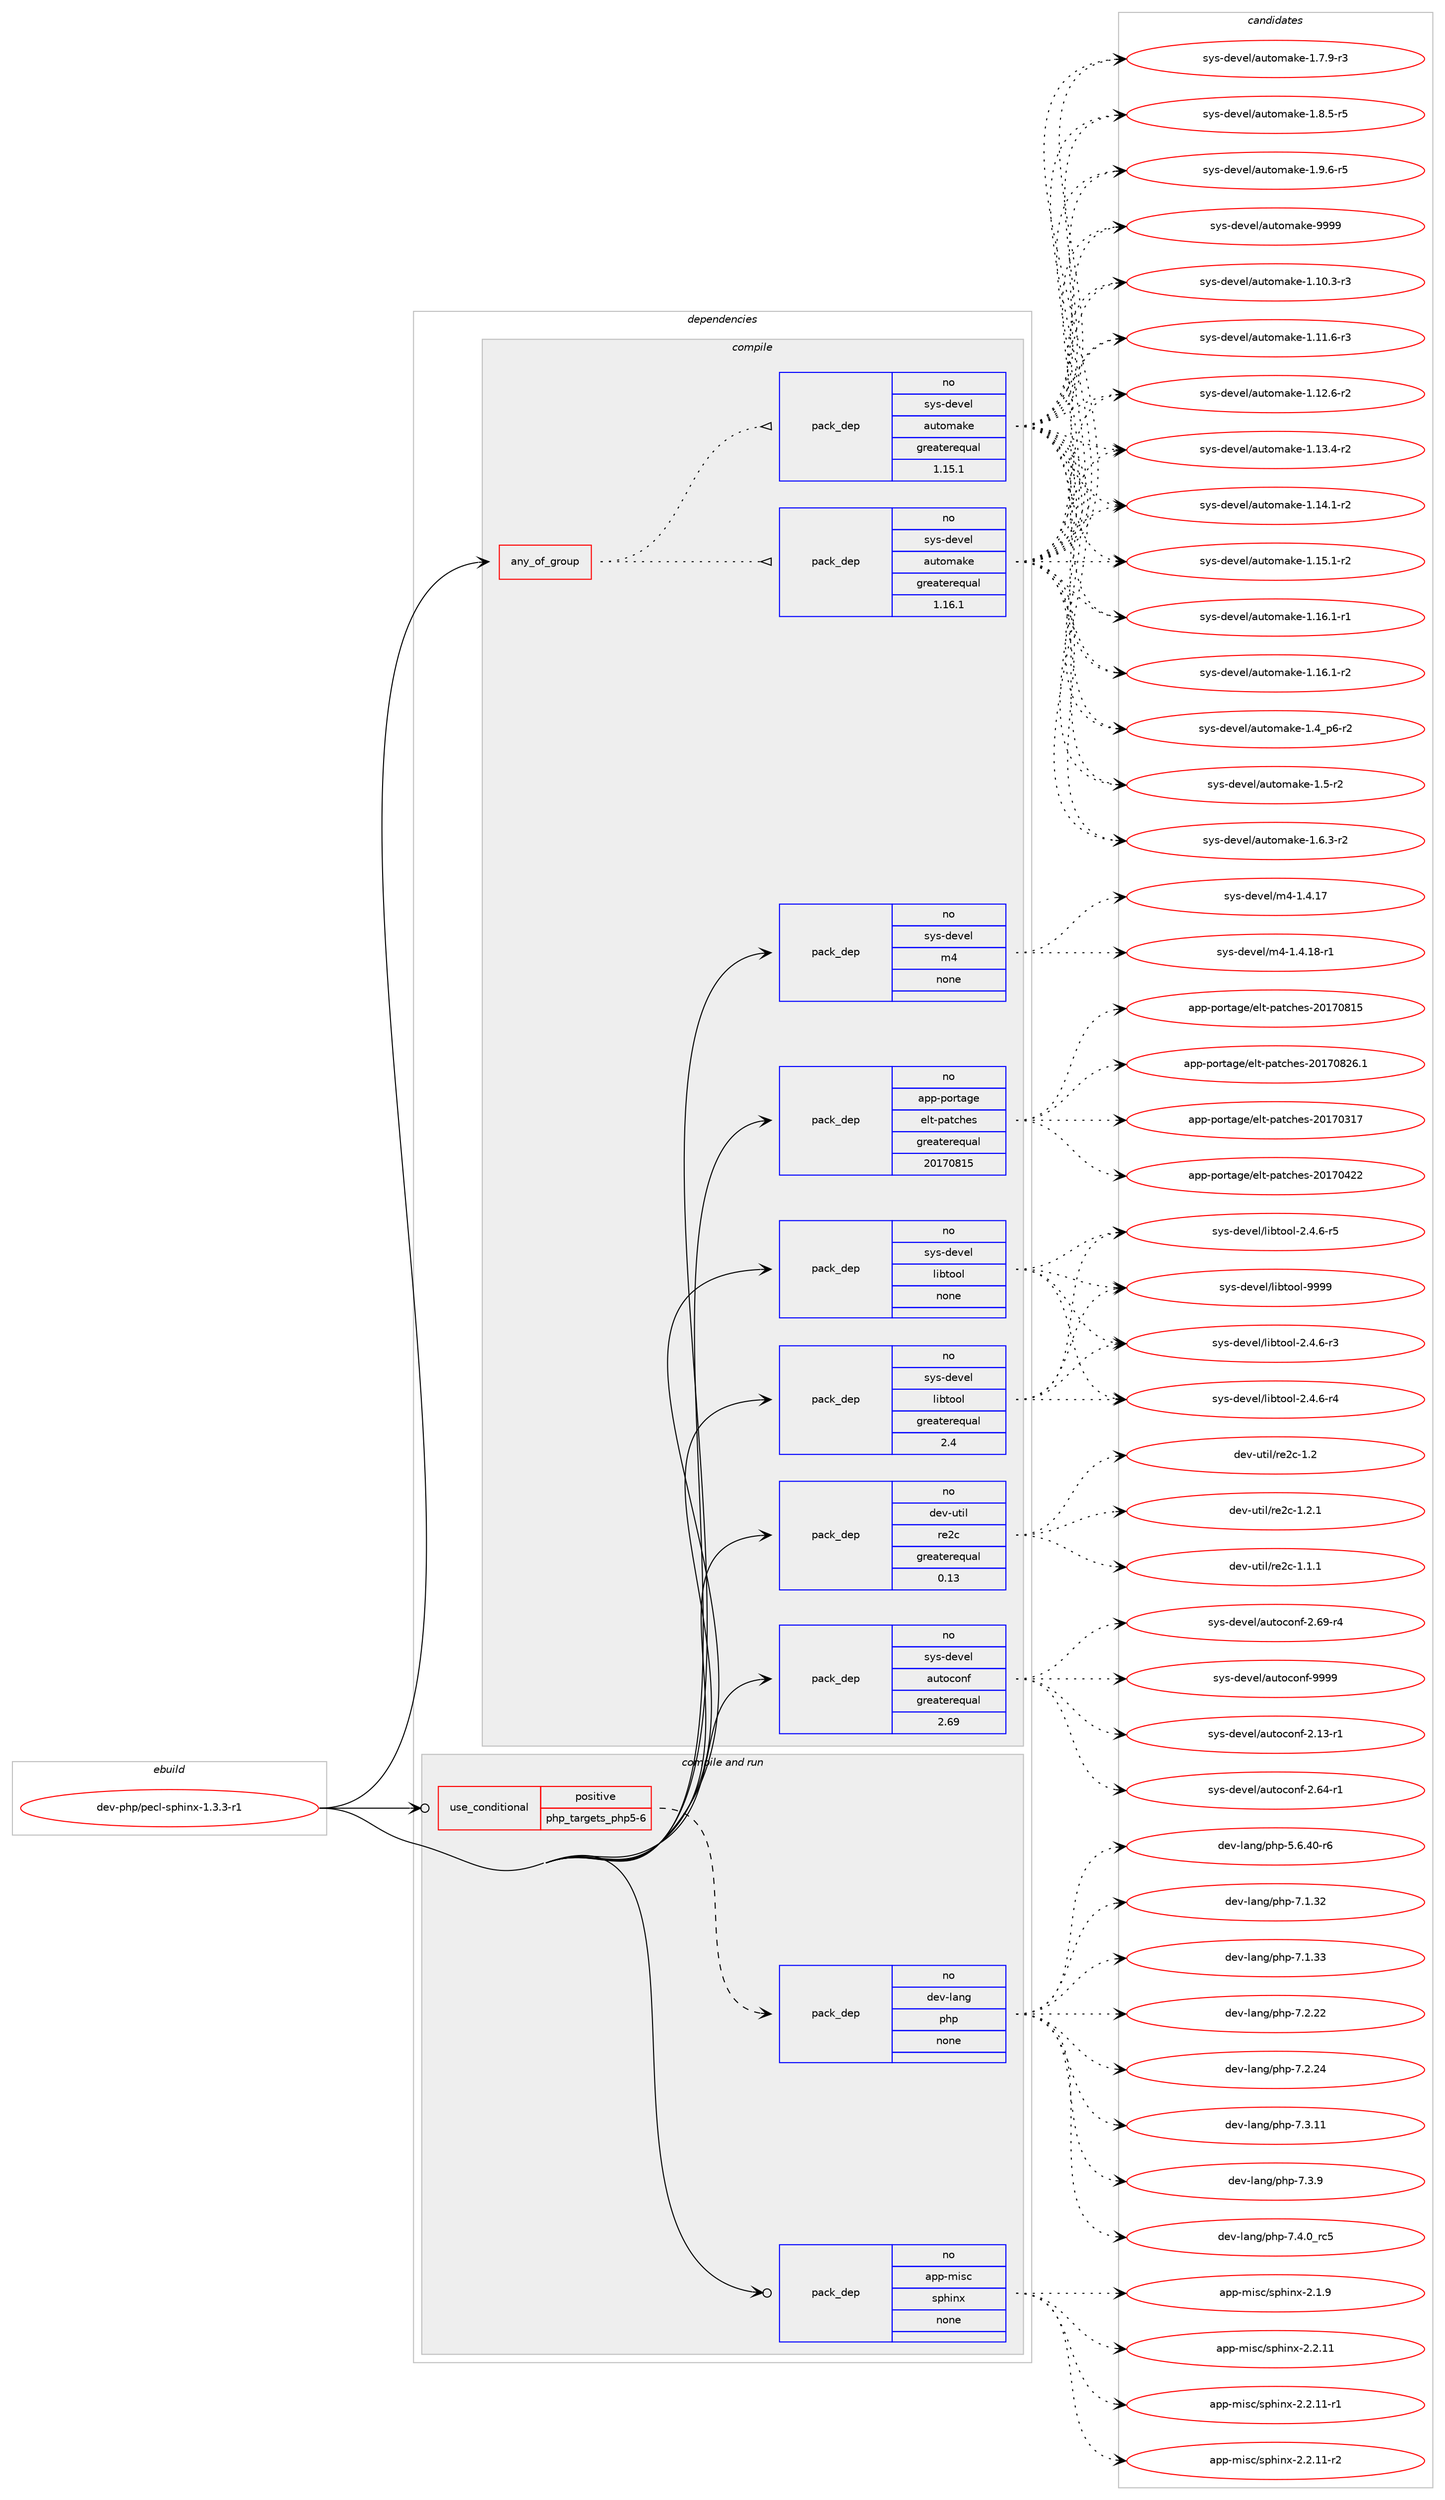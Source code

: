 digraph prolog {

# *************
# Graph options
# *************

newrank=true;
concentrate=true;
compound=true;
graph [rankdir=LR,fontname=Helvetica,fontsize=10,ranksep=1.5];#, ranksep=2.5, nodesep=0.2];
edge  [arrowhead=vee];
node  [fontname=Helvetica,fontsize=10];

# **********
# The ebuild
# **********

subgraph cluster_leftcol {
color=gray;
rank=same;
label=<<i>ebuild</i>>;
id [label="dev-php/pecl-sphinx-1.3.3-r1", color=red, width=4, href="../dev-php/pecl-sphinx-1.3.3-r1.svg"];
}

# ****************
# The dependencies
# ****************

subgraph cluster_midcol {
color=gray;
label=<<i>dependencies</i>>;
subgraph cluster_compile {
fillcolor="#eeeeee";
style=filled;
label=<<i>compile</i>>;
subgraph any11372 {
dependency591100 [label=<<TABLE BORDER="0" CELLBORDER="1" CELLSPACING="0" CELLPADDING="4"><TR><TD CELLPADDING="10">any_of_group</TD></TR></TABLE>>, shape=none, color=red];subgraph pack444138 {
dependency591101 [label=<<TABLE BORDER="0" CELLBORDER="1" CELLSPACING="0" CELLPADDING="4" WIDTH="220"><TR><TD ROWSPAN="6" CELLPADDING="30">pack_dep</TD></TR><TR><TD WIDTH="110">no</TD></TR><TR><TD>sys-devel</TD></TR><TR><TD>automake</TD></TR><TR><TD>greaterequal</TD></TR><TR><TD>1.16.1</TD></TR></TABLE>>, shape=none, color=blue];
}
dependency591100:e -> dependency591101:w [weight=20,style="dotted",arrowhead="oinv"];
subgraph pack444139 {
dependency591102 [label=<<TABLE BORDER="0" CELLBORDER="1" CELLSPACING="0" CELLPADDING="4" WIDTH="220"><TR><TD ROWSPAN="6" CELLPADDING="30">pack_dep</TD></TR><TR><TD WIDTH="110">no</TD></TR><TR><TD>sys-devel</TD></TR><TR><TD>automake</TD></TR><TR><TD>greaterequal</TD></TR><TR><TD>1.15.1</TD></TR></TABLE>>, shape=none, color=blue];
}
dependency591100:e -> dependency591102:w [weight=20,style="dotted",arrowhead="oinv"];
}
id:e -> dependency591100:w [weight=20,style="solid",arrowhead="vee"];
subgraph pack444140 {
dependency591103 [label=<<TABLE BORDER="0" CELLBORDER="1" CELLSPACING="0" CELLPADDING="4" WIDTH="220"><TR><TD ROWSPAN="6" CELLPADDING="30">pack_dep</TD></TR><TR><TD WIDTH="110">no</TD></TR><TR><TD>app-portage</TD></TR><TR><TD>elt-patches</TD></TR><TR><TD>greaterequal</TD></TR><TR><TD>20170815</TD></TR></TABLE>>, shape=none, color=blue];
}
id:e -> dependency591103:w [weight=20,style="solid",arrowhead="vee"];
subgraph pack444141 {
dependency591104 [label=<<TABLE BORDER="0" CELLBORDER="1" CELLSPACING="0" CELLPADDING="4" WIDTH="220"><TR><TD ROWSPAN="6" CELLPADDING="30">pack_dep</TD></TR><TR><TD WIDTH="110">no</TD></TR><TR><TD>dev-util</TD></TR><TR><TD>re2c</TD></TR><TR><TD>greaterequal</TD></TR><TR><TD>0.13</TD></TR></TABLE>>, shape=none, color=blue];
}
id:e -> dependency591104:w [weight=20,style="solid",arrowhead="vee"];
subgraph pack444142 {
dependency591105 [label=<<TABLE BORDER="0" CELLBORDER="1" CELLSPACING="0" CELLPADDING="4" WIDTH="220"><TR><TD ROWSPAN="6" CELLPADDING="30">pack_dep</TD></TR><TR><TD WIDTH="110">no</TD></TR><TR><TD>sys-devel</TD></TR><TR><TD>autoconf</TD></TR><TR><TD>greaterequal</TD></TR><TR><TD>2.69</TD></TR></TABLE>>, shape=none, color=blue];
}
id:e -> dependency591105:w [weight=20,style="solid",arrowhead="vee"];
subgraph pack444143 {
dependency591106 [label=<<TABLE BORDER="0" CELLBORDER="1" CELLSPACING="0" CELLPADDING="4" WIDTH="220"><TR><TD ROWSPAN="6" CELLPADDING="30">pack_dep</TD></TR><TR><TD WIDTH="110">no</TD></TR><TR><TD>sys-devel</TD></TR><TR><TD>libtool</TD></TR><TR><TD>greaterequal</TD></TR><TR><TD>2.4</TD></TR></TABLE>>, shape=none, color=blue];
}
id:e -> dependency591106:w [weight=20,style="solid",arrowhead="vee"];
subgraph pack444144 {
dependency591107 [label=<<TABLE BORDER="0" CELLBORDER="1" CELLSPACING="0" CELLPADDING="4" WIDTH="220"><TR><TD ROWSPAN="6" CELLPADDING="30">pack_dep</TD></TR><TR><TD WIDTH="110">no</TD></TR><TR><TD>sys-devel</TD></TR><TR><TD>libtool</TD></TR><TR><TD>none</TD></TR><TR><TD></TD></TR></TABLE>>, shape=none, color=blue];
}
id:e -> dependency591107:w [weight=20,style="solid",arrowhead="vee"];
subgraph pack444145 {
dependency591108 [label=<<TABLE BORDER="0" CELLBORDER="1" CELLSPACING="0" CELLPADDING="4" WIDTH="220"><TR><TD ROWSPAN="6" CELLPADDING="30">pack_dep</TD></TR><TR><TD WIDTH="110">no</TD></TR><TR><TD>sys-devel</TD></TR><TR><TD>m4</TD></TR><TR><TD>none</TD></TR><TR><TD></TD></TR></TABLE>>, shape=none, color=blue];
}
id:e -> dependency591108:w [weight=20,style="solid",arrowhead="vee"];
}
subgraph cluster_compileandrun {
fillcolor="#eeeeee";
style=filled;
label=<<i>compile and run</i>>;
subgraph cond135225 {
dependency591109 [label=<<TABLE BORDER="0" CELLBORDER="1" CELLSPACING="0" CELLPADDING="4"><TR><TD ROWSPAN="3" CELLPADDING="10">use_conditional</TD></TR><TR><TD>positive</TD></TR><TR><TD>php_targets_php5-6</TD></TR></TABLE>>, shape=none, color=red];
subgraph pack444146 {
dependency591110 [label=<<TABLE BORDER="0" CELLBORDER="1" CELLSPACING="0" CELLPADDING="4" WIDTH="220"><TR><TD ROWSPAN="6" CELLPADDING="30">pack_dep</TD></TR><TR><TD WIDTH="110">no</TD></TR><TR><TD>dev-lang</TD></TR><TR><TD>php</TD></TR><TR><TD>none</TD></TR><TR><TD></TD></TR></TABLE>>, shape=none, color=blue];
}
dependency591109:e -> dependency591110:w [weight=20,style="dashed",arrowhead="vee"];
}
id:e -> dependency591109:w [weight=20,style="solid",arrowhead="odotvee"];
subgraph pack444147 {
dependency591111 [label=<<TABLE BORDER="0" CELLBORDER="1" CELLSPACING="0" CELLPADDING="4" WIDTH="220"><TR><TD ROWSPAN="6" CELLPADDING="30">pack_dep</TD></TR><TR><TD WIDTH="110">no</TD></TR><TR><TD>app-misc</TD></TR><TR><TD>sphinx</TD></TR><TR><TD>none</TD></TR><TR><TD></TD></TR></TABLE>>, shape=none, color=blue];
}
id:e -> dependency591111:w [weight=20,style="solid",arrowhead="odotvee"];
}
subgraph cluster_run {
fillcolor="#eeeeee";
style=filled;
label=<<i>run</i>>;
}
}

# **************
# The candidates
# **************

subgraph cluster_choices {
rank=same;
color=gray;
label=<<i>candidates</i>>;

subgraph choice444138 {
color=black;
nodesep=1;
choice11512111545100101118101108479711711611110997107101454946494846514511451 [label="sys-devel/automake-1.10.3-r3", color=red, width=4,href="../sys-devel/automake-1.10.3-r3.svg"];
choice11512111545100101118101108479711711611110997107101454946494946544511451 [label="sys-devel/automake-1.11.6-r3", color=red, width=4,href="../sys-devel/automake-1.11.6-r3.svg"];
choice11512111545100101118101108479711711611110997107101454946495046544511450 [label="sys-devel/automake-1.12.6-r2", color=red, width=4,href="../sys-devel/automake-1.12.6-r2.svg"];
choice11512111545100101118101108479711711611110997107101454946495146524511450 [label="sys-devel/automake-1.13.4-r2", color=red, width=4,href="../sys-devel/automake-1.13.4-r2.svg"];
choice11512111545100101118101108479711711611110997107101454946495246494511450 [label="sys-devel/automake-1.14.1-r2", color=red, width=4,href="../sys-devel/automake-1.14.1-r2.svg"];
choice11512111545100101118101108479711711611110997107101454946495346494511450 [label="sys-devel/automake-1.15.1-r2", color=red, width=4,href="../sys-devel/automake-1.15.1-r2.svg"];
choice11512111545100101118101108479711711611110997107101454946495446494511449 [label="sys-devel/automake-1.16.1-r1", color=red, width=4,href="../sys-devel/automake-1.16.1-r1.svg"];
choice11512111545100101118101108479711711611110997107101454946495446494511450 [label="sys-devel/automake-1.16.1-r2", color=red, width=4,href="../sys-devel/automake-1.16.1-r2.svg"];
choice115121115451001011181011084797117116111109971071014549465295112544511450 [label="sys-devel/automake-1.4_p6-r2", color=red, width=4,href="../sys-devel/automake-1.4_p6-r2.svg"];
choice11512111545100101118101108479711711611110997107101454946534511450 [label="sys-devel/automake-1.5-r2", color=red, width=4,href="../sys-devel/automake-1.5-r2.svg"];
choice115121115451001011181011084797117116111109971071014549465446514511450 [label="sys-devel/automake-1.6.3-r2", color=red, width=4,href="../sys-devel/automake-1.6.3-r2.svg"];
choice115121115451001011181011084797117116111109971071014549465546574511451 [label="sys-devel/automake-1.7.9-r3", color=red, width=4,href="../sys-devel/automake-1.7.9-r3.svg"];
choice115121115451001011181011084797117116111109971071014549465646534511453 [label="sys-devel/automake-1.8.5-r5", color=red, width=4,href="../sys-devel/automake-1.8.5-r5.svg"];
choice115121115451001011181011084797117116111109971071014549465746544511453 [label="sys-devel/automake-1.9.6-r5", color=red, width=4,href="../sys-devel/automake-1.9.6-r5.svg"];
choice115121115451001011181011084797117116111109971071014557575757 [label="sys-devel/automake-9999", color=red, width=4,href="../sys-devel/automake-9999.svg"];
dependency591101:e -> choice11512111545100101118101108479711711611110997107101454946494846514511451:w [style=dotted,weight="100"];
dependency591101:e -> choice11512111545100101118101108479711711611110997107101454946494946544511451:w [style=dotted,weight="100"];
dependency591101:e -> choice11512111545100101118101108479711711611110997107101454946495046544511450:w [style=dotted,weight="100"];
dependency591101:e -> choice11512111545100101118101108479711711611110997107101454946495146524511450:w [style=dotted,weight="100"];
dependency591101:e -> choice11512111545100101118101108479711711611110997107101454946495246494511450:w [style=dotted,weight="100"];
dependency591101:e -> choice11512111545100101118101108479711711611110997107101454946495346494511450:w [style=dotted,weight="100"];
dependency591101:e -> choice11512111545100101118101108479711711611110997107101454946495446494511449:w [style=dotted,weight="100"];
dependency591101:e -> choice11512111545100101118101108479711711611110997107101454946495446494511450:w [style=dotted,weight="100"];
dependency591101:e -> choice115121115451001011181011084797117116111109971071014549465295112544511450:w [style=dotted,weight="100"];
dependency591101:e -> choice11512111545100101118101108479711711611110997107101454946534511450:w [style=dotted,weight="100"];
dependency591101:e -> choice115121115451001011181011084797117116111109971071014549465446514511450:w [style=dotted,weight="100"];
dependency591101:e -> choice115121115451001011181011084797117116111109971071014549465546574511451:w [style=dotted,weight="100"];
dependency591101:e -> choice115121115451001011181011084797117116111109971071014549465646534511453:w [style=dotted,weight="100"];
dependency591101:e -> choice115121115451001011181011084797117116111109971071014549465746544511453:w [style=dotted,weight="100"];
dependency591101:e -> choice115121115451001011181011084797117116111109971071014557575757:w [style=dotted,weight="100"];
}
subgraph choice444139 {
color=black;
nodesep=1;
choice11512111545100101118101108479711711611110997107101454946494846514511451 [label="sys-devel/automake-1.10.3-r3", color=red, width=4,href="../sys-devel/automake-1.10.3-r3.svg"];
choice11512111545100101118101108479711711611110997107101454946494946544511451 [label="sys-devel/automake-1.11.6-r3", color=red, width=4,href="../sys-devel/automake-1.11.6-r3.svg"];
choice11512111545100101118101108479711711611110997107101454946495046544511450 [label="sys-devel/automake-1.12.6-r2", color=red, width=4,href="../sys-devel/automake-1.12.6-r2.svg"];
choice11512111545100101118101108479711711611110997107101454946495146524511450 [label="sys-devel/automake-1.13.4-r2", color=red, width=4,href="../sys-devel/automake-1.13.4-r2.svg"];
choice11512111545100101118101108479711711611110997107101454946495246494511450 [label="sys-devel/automake-1.14.1-r2", color=red, width=4,href="../sys-devel/automake-1.14.1-r2.svg"];
choice11512111545100101118101108479711711611110997107101454946495346494511450 [label="sys-devel/automake-1.15.1-r2", color=red, width=4,href="../sys-devel/automake-1.15.1-r2.svg"];
choice11512111545100101118101108479711711611110997107101454946495446494511449 [label="sys-devel/automake-1.16.1-r1", color=red, width=4,href="../sys-devel/automake-1.16.1-r1.svg"];
choice11512111545100101118101108479711711611110997107101454946495446494511450 [label="sys-devel/automake-1.16.1-r2", color=red, width=4,href="../sys-devel/automake-1.16.1-r2.svg"];
choice115121115451001011181011084797117116111109971071014549465295112544511450 [label="sys-devel/automake-1.4_p6-r2", color=red, width=4,href="../sys-devel/automake-1.4_p6-r2.svg"];
choice11512111545100101118101108479711711611110997107101454946534511450 [label="sys-devel/automake-1.5-r2", color=red, width=4,href="../sys-devel/automake-1.5-r2.svg"];
choice115121115451001011181011084797117116111109971071014549465446514511450 [label="sys-devel/automake-1.6.3-r2", color=red, width=4,href="../sys-devel/automake-1.6.3-r2.svg"];
choice115121115451001011181011084797117116111109971071014549465546574511451 [label="sys-devel/automake-1.7.9-r3", color=red, width=4,href="../sys-devel/automake-1.7.9-r3.svg"];
choice115121115451001011181011084797117116111109971071014549465646534511453 [label="sys-devel/automake-1.8.5-r5", color=red, width=4,href="../sys-devel/automake-1.8.5-r5.svg"];
choice115121115451001011181011084797117116111109971071014549465746544511453 [label="sys-devel/automake-1.9.6-r5", color=red, width=4,href="../sys-devel/automake-1.9.6-r5.svg"];
choice115121115451001011181011084797117116111109971071014557575757 [label="sys-devel/automake-9999", color=red, width=4,href="../sys-devel/automake-9999.svg"];
dependency591102:e -> choice11512111545100101118101108479711711611110997107101454946494846514511451:w [style=dotted,weight="100"];
dependency591102:e -> choice11512111545100101118101108479711711611110997107101454946494946544511451:w [style=dotted,weight="100"];
dependency591102:e -> choice11512111545100101118101108479711711611110997107101454946495046544511450:w [style=dotted,weight="100"];
dependency591102:e -> choice11512111545100101118101108479711711611110997107101454946495146524511450:w [style=dotted,weight="100"];
dependency591102:e -> choice11512111545100101118101108479711711611110997107101454946495246494511450:w [style=dotted,weight="100"];
dependency591102:e -> choice11512111545100101118101108479711711611110997107101454946495346494511450:w [style=dotted,weight="100"];
dependency591102:e -> choice11512111545100101118101108479711711611110997107101454946495446494511449:w [style=dotted,weight="100"];
dependency591102:e -> choice11512111545100101118101108479711711611110997107101454946495446494511450:w [style=dotted,weight="100"];
dependency591102:e -> choice115121115451001011181011084797117116111109971071014549465295112544511450:w [style=dotted,weight="100"];
dependency591102:e -> choice11512111545100101118101108479711711611110997107101454946534511450:w [style=dotted,weight="100"];
dependency591102:e -> choice115121115451001011181011084797117116111109971071014549465446514511450:w [style=dotted,weight="100"];
dependency591102:e -> choice115121115451001011181011084797117116111109971071014549465546574511451:w [style=dotted,weight="100"];
dependency591102:e -> choice115121115451001011181011084797117116111109971071014549465646534511453:w [style=dotted,weight="100"];
dependency591102:e -> choice115121115451001011181011084797117116111109971071014549465746544511453:w [style=dotted,weight="100"];
dependency591102:e -> choice115121115451001011181011084797117116111109971071014557575757:w [style=dotted,weight="100"];
}
subgraph choice444140 {
color=black;
nodesep=1;
choice97112112451121111141169710310147101108116451129711699104101115455048495548514955 [label="app-portage/elt-patches-20170317", color=red, width=4,href="../app-portage/elt-patches-20170317.svg"];
choice97112112451121111141169710310147101108116451129711699104101115455048495548525050 [label="app-portage/elt-patches-20170422", color=red, width=4,href="../app-portage/elt-patches-20170422.svg"];
choice97112112451121111141169710310147101108116451129711699104101115455048495548564953 [label="app-portage/elt-patches-20170815", color=red, width=4,href="../app-portage/elt-patches-20170815.svg"];
choice971121124511211111411697103101471011081164511297116991041011154550484955485650544649 [label="app-portage/elt-patches-20170826.1", color=red, width=4,href="../app-portage/elt-patches-20170826.1.svg"];
dependency591103:e -> choice97112112451121111141169710310147101108116451129711699104101115455048495548514955:w [style=dotted,weight="100"];
dependency591103:e -> choice97112112451121111141169710310147101108116451129711699104101115455048495548525050:w [style=dotted,weight="100"];
dependency591103:e -> choice97112112451121111141169710310147101108116451129711699104101115455048495548564953:w [style=dotted,weight="100"];
dependency591103:e -> choice971121124511211111411697103101471011081164511297116991041011154550484955485650544649:w [style=dotted,weight="100"];
}
subgraph choice444141 {
color=black;
nodesep=1;
choice10010111845117116105108471141015099454946494649 [label="dev-util/re2c-1.1.1", color=red, width=4,href="../dev-util/re2c-1.1.1.svg"];
choice1001011184511711610510847114101509945494650 [label="dev-util/re2c-1.2", color=red, width=4,href="../dev-util/re2c-1.2.svg"];
choice10010111845117116105108471141015099454946504649 [label="dev-util/re2c-1.2.1", color=red, width=4,href="../dev-util/re2c-1.2.1.svg"];
dependency591104:e -> choice10010111845117116105108471141015099454946494649:w [style=dotted,weight="100"];
dependency591104:e -> choice1001011184511711610510847114101509945494650:w [style=dotted,weight="100"];
dependency591104:e -> choice10010111845117116105108471141015099454946504649:w [style=dotted,weight="100"];
}
subgraph choice444142 {
color=black;
nodesep=1;
choice1151211154510010111810110847971171161119911111010245504649514511449 [label="sys-devel/autoconf-2.13-r1", color=red, width=4,href="../sys-devel/autoconf-2.13-r1.svg"];
choice1151211154510010111810110847971171161119911111010245504654524511449 [label="sys-devel/autoconf-2.64-r1", color=red, width=4,href="../sys-devel/autoconf-2.64-r1.svg"];
choice1151211154510010111810110847971171161119911111010245504654574511452 [label="sys-devel/autoconf-2.69-r4", color=red, width=4,href="../sys-devel/autoconf-2.69-r4.svg"];
choice115121115451001011181011084797117116111991111101024557575757 [label="sys-devel/autoconf-9999", color=red, width=4,href="../sys-devel/autoconf-9999.svg"];
dependency591105:e -> choice1151211154510010111810110847971171161119911111010245504649514511449:w [style=dotted,weight="100"];
dependency591105:e -> choice1151211154510010111810110847971171161119911111010245504654524511449:w [style=dotted,weight="100"];
dependency591105:e -> choice1151211154510010111810110847971171161119911111010245504654574511452:w [style=dotted,weight="100"];
dependency591105:e -> choice115121115451001011181011084797117116111991111101024557575757:w [style=dotted,weight="100"];
}
subgraph choice444143 {
color=black;
nodesep=1;
choice1151211154510010111810110847108105981161111111084550465246544511451 [label="sys-devel/libtool-2.4.6-r3", color=red, width=4,href="../sys-devel/libtool-2.4.6-r3.svg"];
choice1151211154510010111810110847108105981161111111084550465246544511452 [label="sys-devel/libtool-2.4.6-r4", color=red, width=4,href="../sys-devel/libtool-2.4.6-r4.svg"];
choice1151211154510010111810110847108105981161111111084550465246544511453 [label="sys-devel/libtool-2.4.6-r5", color=red, width=4,href="../sys-devel/libtool-2.4.6-r5.svg"];
choice1151211154510010111810110847108105981161111111084557575757 [label="sys-devel/libtool-9999", color=red, width=4,href="../sys-devel/libtool-9999.svg"];
dependency591106:e -> choice1151211154510010111810110847108105981161111111084550465246544511451:w [style=dotted,weight="100"];
dependency591106:e -> choice1151211154510010111810110847108105981161111111084550465246544511452:w [style=dotted,weight="100"];
dependency591106:e -> choice1151211154510010111810110847108105981161111111084550465246544511453:w [style=dotted,weight="100"];
dependency591106:e -> choice1151211154510010111810110847108105981161111111084557575757:w [style=dotted,weight="100"];
}
subgraph choice444144 {
color=black;
nodesep=1;
choice1151211154510010111810110847108105981161111111084550465246544511451 [label="sys-devel/libtool-2.4.6-r3", color=red, width=4,href="../sys-devel/libtool-2.4.6-r3.svg"];
choice1151211154510010111810110847108105981161111111084550465246544511452 [label="sys-devel/libtool-2.4.6-r4", color=red, width=4,href="../sys-devel/libtool-2.4.6-r4.svg"];
choice1151211154510010111810110847108105981161111111084550465246544511453 [label="sys-devel/libtool-2.4.6-r5", color=red, width=4,href="../sys-devel/libtool-2.4.6-r5.svg"];
choice1151211154510010111810110847108105981161111111084557575757 [label="sys-devel/libtool-9999", color=red, width=4,href="../sys-devel/libtool-9999.svg"];
dependency591107:e -> choice1151211154510010111810110847108105981161111111084550465246544511451:w [style=dotted,weight="100"];
dependency591107:e -> choice1151211154510010111810110847108105981161111111084550465246544511452:w [style=dotted,weight="100"];
dependency591107:e -> choice1151211154510010111810110847108105981161111111084550465246544511453:w [style=dotted,weight="100"];
dependency591107:e -> choice1151211154510010111810110847108105981161111111084557575757:w [style=dotted,weight="100"];
}
subgraph choice444145 {
color=black;
nodesep=1;
choice11512111545100101118101108471095245494652464955 [label="sys-devel/m4-1.4.17", color=red, width=4,href="../sys-devel/m4-1.4.17.svg"];
choice115121115451001011181011084710952454946524649564511449 [label="sys-devel/m4-1.4.18-r1", color=red, width=4,href="../sys-devel/m4-1.4.18-r1.svg"];
dependency591108:e -> choice11512111545100101118101108471095245494652464955:w [style=dotted,weight="100"];
dependency591108:e -> choice115121115451001011181011084710952454946524649564511449:w [style=dotted,weight="100"];
}
subgraph choice444146 {
color=black;
nodesep=1;
choice100101118451089711010347112104112455346544652484511454 [label="dev-lang/php-5.6.40-r6", color=red, width=4,href="../dev-lang/php-5.6.40-r6.svg"];
choice10010111845108971101034711210411245554649465150 [label="dev-lang/php-7.1.32", color=red, width=4,href="../dev-lang/php-7.1.32.svg"];
choice10010111845108971101034711210411245554649465151 [label="dev-lang/php-7.1.33", color=red, width=4,href="../dev-lang/php-7.1.33.svg"];
choice10010111845108971101034711210411245554650465050 [label="dev-lang/php-7.2.22", color=red, width=4,href="../dev-lang/php-7.2.22.svg"];
choice10010111845108971101034711210411245554650465052 [label="dev-lang/php-7.2.24", color=red, width=4,href="../dev-lang/php-7.2.24.svg"];
choice10010111845108971101034711210411245554651464949 [label="dev-lang/php-7.3.11", color=red, width=4,href="../dev-lang/php-7.3.11.svg"];
choice100101118451089711010347112104112455546514657 [label="dev-lang/php-7.3.9", color=red, width=4,href="../dev-lang/php-7.3.9.svg"];
choice100101118451089711010347112104112455546524648951149953 [label="dev-lang/php-7.4.0_rc5", color=red, width=4,href="../dev-lang/php-7.4.0_rc5.svg"];
dependency591110:e -> choice100101118451089711010347112104112455346544652484511454:w [style=dotted,weight="100"];
dependency591110:e -> choice10010111845108971101034711210411245554649465150:w [style=dotted,weight="100"];
dependency591110:e -> choice10010111845108971101034711210411245554649465151:w [style=dotted,weight="100"];
dependency591110:e -> choice10010111845108971101034711210411245554650465050:w [style=dotted,weight="100"];
dependency591110:e -> choice10010111845108971101034711210411245554650465052:w [style=dotted,weight="100"];
dependency591110:e -> choice10010111845108971101034711210411245554651464949:w [style=dotted,weight="100"];
dependency591110:e -> choice100101118451089711010347112104112455546514657:w [style=dotted,weight="100"];
dependency591110:e -> choice100101118451089711010347112104112455546524648951149953:w [style=dotted,weight="100"];
}
subgraph choice444147 {
color=black;
nodesep=1;
choice97112112451091051159947115112104105110120455046494657 [label="app-misc/sphinx-2.1.9", color=red, width=4,href="../app-misc/sphinx-2.1.9.svg"];
choice9711211245109105115994711511210410511012045504650464949 [label="app-misc/sphinx-2.2.11", color=red, width=4,href="../app-misc/sphinx-2.2.11.svg"];
choice97112112451091051159947115112104105110120455046504649494511449 [label="app-misc/sphinx-2.2.11-r1", color=red, width=4,href="../app-misc/sphinx-2.2.11-r1.svg"];
choice97112112451091051159947115112104105110120455046504649494511450 [label="app-misc/sphinx-2.2.11-r2", color=red, width=4,href="../app-misc/sphinx-2.2.11-r2.svg"];
dependency591111:e -> choice97112112451091051159947115112104105110120455046494657:w [style=dotted,weight="100"];
dependency591111:e -> choice9711211245109105115994711511210410511012045504650464949:w [style=dotted,weight="100"];
dependency591111:e -> choice97112112451091051159947115112104105110120455046504649494511449:w [style=dotted,weight="100"];
dependency591111:e -> choice97112112451091051159947115112104105110120455046504649494511450:w [style=dotted,weight="100"];
}
}

}
